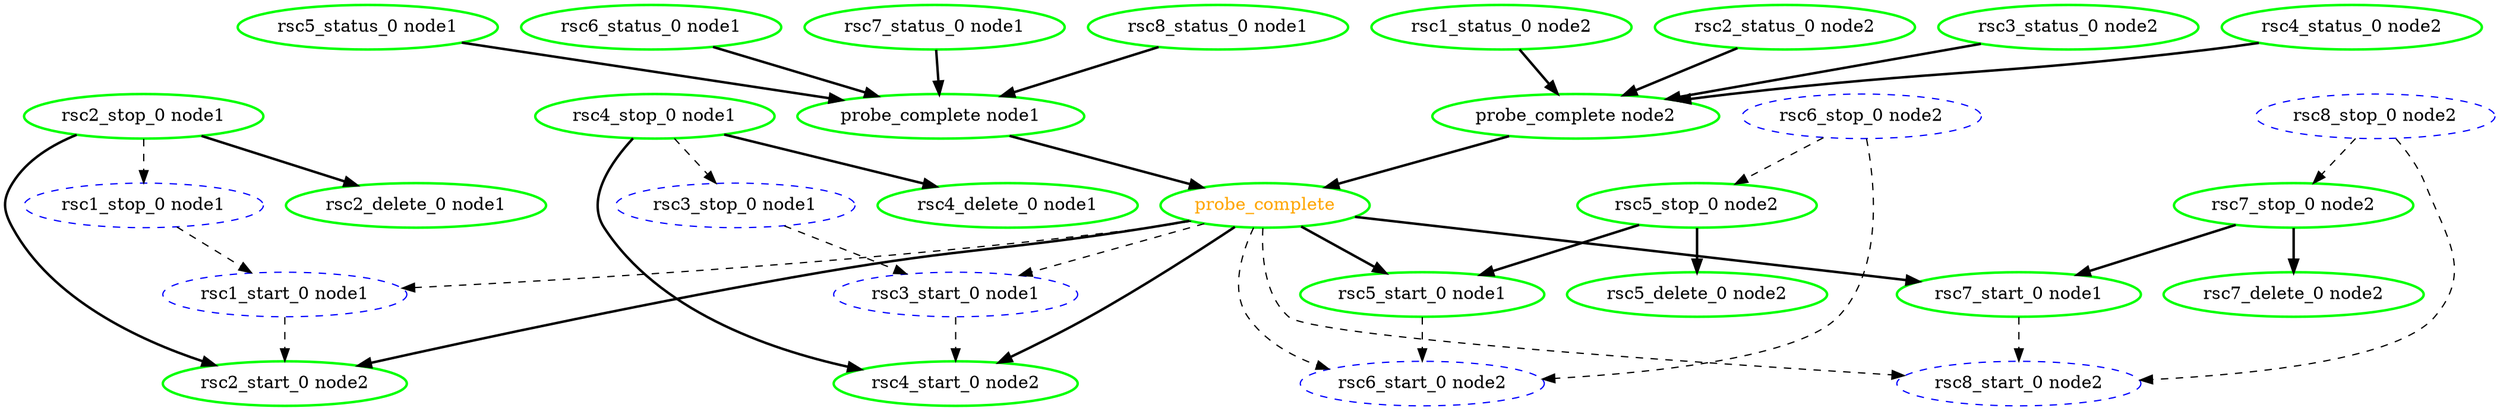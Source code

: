 digraph "g" {
	size = "30,30"
"probe_complete" [ style=bold color="green" fontcolor="orange" ]
"probe_complete node1" [ style=bold color="green" fontcolor="black" ]
"rsc5_status_0 node1" [ style=bold color="green" fontcolor="black" ]
"rsc6_status_0 node1" [ style=bold color="green" fontcolor="black" ]
"rsc7_status_0 node1" [ style=bold color="green" fontcolor="black" ]
"rsc8_status_0 node1" [ style=bold color="green" fontcolor="black" ]
"probe_complete node2" [ style=bold color="green" fontcolor="black" ]
"rsc1_status_0 node2" [ style=bold color="green" fontcolor="black" ]
"rsc2_status_0 node2" [ style=bold color="green" fontcolor="black" ]
"rsc3_status_0 node2" [ style=bold color="green" fontcolor="black" ]
"rsc4_status_0 node2" [ style=bold color="green" fontcolor="black" ]
"rsc1_stop_0 node1" [ style="dashed" color="blue" fontcolor="black" ]
"rsc1_start_0 node1" [ style="dashed" color="blue" fontcolor="black" ]
"rsc2_stop_0 node1" [ style=bold color="green" fontcolor="black" ]
"rsc2_start_0 node2" [ style=bold color="green" fontcolor="black" ]
"rsc2_delete_0 node1" [ style=bold color="green" fontcolor="black" ]
"rsc3_stop_0 node1" [ style="dashed" color="blue" fontcolor="black" ]
"rsc3_start_0 node1" [ style="dashed" color="blue" fontcolor="black" ]
"rsc4_stop_0 node1" [ style=bold color="green" fontcolor="black" ]
"rsc4_start_0 node2" [ style=bold color="green" fontcolor="black" ]
"rsc4_delete_0 node1" [ style=bold color="green" fontcolor="black" ]
"rsc5_stop_0 node2" [ style=bold color="green" fontcolor="black" ]
"rsc5_start_0 node1" [ style=bold color="green" fontcolor="black" ]
"rsc5_delete_0 node2" [ style=bold color="green" fontcolor="black" ]
"rsc6_stop_0 node2" [ style="dashed" color="blue" fontcolor="black" ]
"rsc6_start_0 node2" [ style="dashed" color="blue" fontcolor="black" ]
"rsc7_stop_0 node2" [ style=bold color="green" fontcolor="black" ]
"rsc7_start_0 node1" [ style=bold color="green" fontcolor="black" ]
"rsc7_delete_0 node2" [ style=bold color="green" fontcolor="black" ]
"rsc8_stop_0 node2" [ style="dashed" color="blue" fontcolor="black" ]
"rsc8_start_0 node2" [ style="dashed" color="blue" fontcolor="black" ]
"probe_complete node1" -> "probe_complete" [ style = bold]
"probe_complete node2" -> "probe_complete" [ style = bold]
"rsc5_status_0 node1" -> "probe_complete node1" [ style = bold]
"rsc6_status_0 node1" -> "probe_complete node1" [ style = bold]
"rsc7_status_0 node1" -> "probe_complete node1" [ style = bold]
"rsc8_status_0 node1" -> "probe_complete node1" [ style = bold]
"rsc1_status_0 node2" -> "probe_complete node2" [ style = bold]
"rsc2_status_0 node2" -> "probe_complete node2" [ style = bold]
"rsc3_status_0 node2" -> "probe_complete node2" [ style = bold]
"rsc4_status_0 node2" -> "probe_complete node2" [ style = bold]
"rsc2_stop_0 node1" -> "rsc1_stop_0 node1" [ style = dashed]
"probe_complete" -> "rsc1_start_0 node1" [ style = dashed]
"rsc1_stop_0 node1" -> "rsc1_start_0 node1" [ style = dashed]
"probe_complete" -> "rsc2_start_0 node2" [ style = bold]
"rsc1_start_0 node1" -> "rsc2_start_0 node2" [ style = dashed]
"rsc2_stop_0 node1" -> "rsc2_start_0 node2" [ style = bold]
"rsc2_stop_0 node1" -> "rsc2_delete_0 node1" [ style = bold]
"rsc4_stop_0 node1" -> "rsc3_stop_0 node1" [ style = dashed]
"probe_complete" -> "rsc3_start_0 node1" [ style = dashed]
"rsc3_stop_0 node1" -> "rsc3_start_0 node1" [ style = dashed]
"probe_complete" -> "rsc4_start_0 node2" [ style = bold]
"rsc3_start_0 node1" -> "rsc4_start_0 node2" [ style = dashed]
"rsc4_stop_0 node1" -> "rsc4_start_0 node2" [ style = bold]
"rsc4_stop_0 node1" -> "rsc4_delete_0 node1" [ style = bold]
"rsc6_stop_0 node2" -> "rsc5_stop_0 node2" [ style = dashed]
"probe_complete" -> "rsc5_start_0 node1" [ style = bold]
"rsc5_stop_0 node2" -> "rsc5_start_0 node1" [ style = bold]
"rsc5_stop_0 node2" -> "rsc5_delete_0 node2" [ style = bold]
"rsc5_start_0 node1" -> "rsc6_start_0 node2" [ style = dashed]
"probe_complete" -> "rsc6_start_0 node2" [ style = dashed]
"rsc6_stop_0 node2" -> "rsc6_start_0 node2" [ style = dashed]
"rsc8_stop_0 node2" -> "rsc7_stop_0 node2" [ style = dashed]
"probe_complete" -> "rsc7_start_0 node1" [ style = bold]
"rsc7_stop_0 node2" -> "rsc7_start_0 node1" [ style = bold]
"rsc7_stop_0 node2" -> "rsc7_delete_0 node2" [ style = bold]
"rsc7_start_0 node1" -> "rsc8_start_0 node2" [ style = dashed]
"probe_complete" -> "rsc8_start_0 node2" [ style = dashed]
"rsc8_stop_0 node2" -> "rsc8_start_0 node2" [ style = dashed]
}
